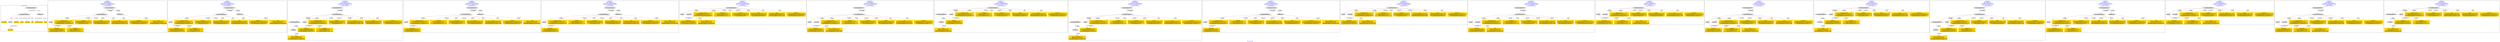 digraph n0 {
fontcolor="blue"
remincross="true"
label="s22-s-moca.xml"
subgraph cluster_0 {
label="1-correct model"
n2[style="filled",color="white",fillcolor="lightgray",label="CulturalHeritageObject1"];
n3[shape="plaintext",style="filled",fillcolor="gold",label="creationDate"];
n4[style="filled",color="white",fillcolor="lightgray",label="Person1"];
n5[shape="plaintext",style="filled",fillcolor="gold",label="Dimensions"];
n6[shape="plaintext",style="filled",fillcolor="gold",label="Process"];
n7[shape="plaintext",style="filled",fillcolor="gold",label="Provenance"];
n8[shape="plaintext",style="filled",fillcolor="gold",label="title"];
n9[shape="plaintext",style="filled",fillcolor="gold",label="Assension_Number"];
n10[shape="plaintext",style="filled",fillcolor="gold",label="Artist_Name"];
n11[style="filled",color="white",fillcolor="lightgray",label="EuropeanaAggregation1"];
n12[style="filled",color="white",fillcolor="lightgray",label="WebResource1"];
n13[shape="plaintext",style="filled",fillcolor="gold",label="image"];
}
subgraph cluster_1 {
label="candidate 0\nlink coherence:1.0\nnode coherence:1.0\nconfidence:0.5457998066193207\nmapping score:0.6194332688731069\ncost:10.99945\n-precision:0.82-recall:0.82"
n15[style="filled",color="white",fillcolor="lightgray",label="CulturalHeritageObject1"];
n16[style="filled",color="white",fillcolor="lightgray",label="Person1"];
n17[style="filled",color="white",fillcolor="lightgray",label="EuropeanaAggregation1"];
n18[style="filled",color="white",fillcolor="lightgray",label="WebResource1"];
n19[shape="plaintext",style="filled",fillcolor="gold",label="Assension_Number\n[CulturalHeritageObject,provenance,0.517]\n[CulturalHeritageObject,title,0.179]\n[CulturalHeritageObject,accessionNumber,0.163]\n[CulturalHeritageObject,description,0.141]"];
n20[shape="plaintext",style="filled",fillcolor="gold",label="image\n[WebResource,classLink,0.49]\n[Document,classLink,0.434]\n[CulturalHeritageObject,provenance,0.047]\n[CulturalHeritageObject,description,0.028]"];
n21[shape="plaintext",style="filled",fillcolor="gold",label="Provenance\n[CulturalHeritageObject,provenance,0.51]\n[CulturalHeritageObject,title,0.21]\n[CulturalHeritageObject,description,0.143]\n[Concept,prefLabel,0.137]"];
n22[shape="plaintext",style="filled",fillcolor="gold",label="Artist_Name\n[Person,nameOfThePerson,0.464]\n[CulturalHeritageObject,rightsHolder,0.21]\n[CulturalHeritageObject,title,0.164]\n[CulturalHeritageObject,provenance,0.162]"];
n23[shape="plaintext",style="filled",fillcolor="gold",label="creationDate\n[Person,dateOfDeath,0.452]\n[CulturalHeritageObject,created,0.312]\n[Person,dateOfBirth,0.127]\n[CulturalHeritageObject,provenance,0.108]"];
n24[shape="plaintext",style="filled",fillcolor="gold",label="Process\n[CulturalHeritageObject,medium,0.741]\n[CulturalHeritageObject,description,0.127]\n[Person,biographicalInformation,0.071]\n[CulturalHeritageObject,title,0.061]"];
n25[shape="plaintext",style="filled",fillcolor="gold",label="title\n[CulturalHeritageObject,title,0.405]\n[CulturalHeritageObject,description,0.332]\n[Person,biographicalInformation,0.178]\n[CulturalHeritageObject,provenance,0.086]"];
n26[shape="plaintext",style="filled",fillcolor="gold",label="Dimensions\n[CulturalHeritageObject,extent,0.787]\n[CulturalHeritageObject,accessionNumber,0.088]\n[CulturalHeritageObject,description,0.074]\n[CulturalHeritageObject,medium,0.051]"];
}
subgraph cluster_2 {
label="candidate 1\nlink coherence:1.0\nnode coherence:1.0\nconfidence:0.5457998066193207\nmapping score:0.6194332688731069\ncost:10.99961\n-precision:0.82-recall:0.82"
n28[style="filled",color="white",fillcolor="lightgray",label="CulturalHeritageObject1"];
n29[style="filled",color="white",fillcolor="lightgray",label="Person1"];
n30[style="filled",color="white",fillcolor="lightgray",label="EuropeanaAggregation1"];
n31[style="filled",color="white",fillcolor="lightgray",label="WebResource2"];
n32[shape="plaintext",style="filled",fillcolor="gold",label="Assension_Number\n[CulturalHeritageObject,provenance,0.517]\n[CulturalHeritageObject,title,0.179]\n[CulturalHeritageObject,accessionNumber,0.163]\n[CulturalHeritageObject,description,0.141]"];
n33[shape="plaintext",style="filled",fillcolor="gold",label="Provenance\n[CulturalHeritageObject,provenance,0.51]\n[CulturalHeritageObject,title,0.21]\n[CulturalHeritageObject,description,0.143]\n[Concept,prefLabel,0.137]"];
n34[shape="plaintext",style="filled",fillcolor="gold",label="Artist_Name\n[Person,nameOfThePerson,0.464]\n[CulturalHeritageObject,rightsHolder,0.21]\n[CulturalHeritageObject,title,0.164]\n[CulturalHeritageObject,provenance,0.162]"];
n35[shape="plaintext",style="filled",fillcolor="gold",label="creationDate\n[Person,dateOfDeath,0.452]\n[CulturalHeritageObject,created,0.312]\n[Person,dateOfBirth,0.127]\n[CulturalHeritageObject,provenance,0.108]"];
n36[shape="plaintext",style="filled",fillcolor="gold",label="Process\n[CulturalHeritageObject,medium,0.741]\n[CulturalHeritageObject,description,0.127]\n[Person,biographicalInformation,0.071]\n[CulturalHeritageObject,title,0.061]"];
n37[shape="plaintext",style="filled",fillcolor="gold",label="title\n[CulturalHeritageObject,title,0.405]\n[CulturalHeritageObject,description,0.332]\n[Person,biographicalInformation,0.178]\n[CulturalHeritageObject,provenance,0.086]"];
n38[shape="plaintext",style="filled",fillcolor="gold",label="image\n[WebResource,classLink,0.49]\n[Document,classLink,0.434]\n[CulturalHeritageObject,provenance,0.047]\n[CulturalHeritageObject,description,0.028]"];
n39[shape="plaintext",style="filled",fillcolor="gold",label="Dimensions\n[CulturalHeritageObject,extent,0.787]\n[CulturalHeritageObject,accessionNumber,0.088]\n[CulturalHeritageObject,description,0.074]\n[CulturalHeritageObject,medium,0.051]"];
}
subgraph cluster_3 {
label="candidate 10\nlink coherence:1.0\nnode coherence:1.0\nconfidence:0.529617468945795\nmapping score:0.6140391563152651\ncost:11.99958\n-precision:0.5-recall:0.55"
n41[style="filled",color="white",fillcolor="lightgray",label="CulturalHeritageObject1"];
n42[style="filled",color="white",fillcolor="lightgray",label="CulturalHeritageObject2"];
n43[style="filled",color="white",fillcolor="lightgray",label="Person1"];
n44[style="filled",color="white",fillcolor="lightgray",label="Document2"];
n45[style="filled",color="white",fillcolor="lightgray",label="EuropeanaAggregation1"];
n46[shape="plaintext",style="filled",fillcolor="gold",label="Assension_Number\n[CulturalHeritageObject,provenance,0.517]\n[CulturalHeritageObject,title,0.179]\n[CulturalHeritageObject,accessionNumber,0.163]\n[CulturalHeritageObject,description,0.141]"];
n47[shape="plaintext",style="filled",fillcolor="gold",label="Provenance\n[CulturalHeritageObject,provenance,0.51]\n[CulturalHeritageObject,title,0.21]\n[CulturalHeritageObject,description,0.143]\n[Concept,prefLabel,0.137]"];
n48[shape="plaintext",style="filled",fillcolor="gold",label="Artist_Name\n[Person,nameOfThePerson,0.464]\n[CulturalHeritageObject,rightsHolder,0.21]\n[CulturalHeritageObject,title,0.164]\n[CulturalHeritageObject,provenance,0.162]"];
n49[shape="plaintext",style="filled",fillcolor="gold",label="image\n[WebResource,classLink,0.49]\n[Document,classLink,0.434]\n[CulturalHeritageObject,provenance,0.047]\n[CulturalHeritageObject,description,0.028]"];
n50[shape="plaintext",style="filled",fillcolor="gold",label="creationDate\n[Person,dateOfDeath,0.452]\n[CulturalHeritageObject,created,0.312]\n[Person,dateOfBirth,0.127]\n[CulturalHeritageObject,provenance,0.108]"];
n51[shape="plaintext",style="filled",fillcolor="gold",label="title\n[CulturalHeritageObject,title,0.405]\n[CulturalHeritageObject,description,0.332]\n[Person,biographicalInformation,0.178]\n[CulturalHeritageObject,provenance,0.086]"];
n52[shape="plaintext",style="filled",fillcolor="gold",label="Process\n[CulturalHeritageObject,medium,0.741]\n[CulturalHeritageObject,description,0.127]\n[Person,biographicalInformation,0.071]\n[CulturalHeritageObject,title,0.061]"];
n53[shape="plaintext",style="filled",fillcolor="gold",label="Dimensions\n[CulturalHeritageObject,extent,0.787]\n[CulturalHeritageObject,accessionNumber,0.088]\n[CulturalHeritageObject,description,0.074]\n[CulturalHeritageObject,medium,0.051]"];
}
subgraph cluster_4 {
label="candidate 11\nlink coherence:1.0\nnode coherence:1.0\nconfidence:0.5283502774920905\nmapping score:0.6136167591640301\ncost:10.99945\n-precision:0.91-recall:0.91"
n55[style="filled",color="white",fillcolor="lightgray",label="CulturalHeritageObject1"];
n56[style="filled",color="white",fillcolor="lightgray",label="Person1"];
n57[style="filled",color="white",fillcolor="lightgray",label="EuropeanaAggregation1"];
n58[style="filled",color="white",fillcolor="lightgray",label="WebResource1"];
n59[shape="plaintext",style="filled",fillcolor="gold",label="Assension_Number\n[CulturalHeritageObject,provenance,0.517]\n[CulturalHeritageObject,title,0.179]\n[CulturalHeritageObject,accessionNumber,0.163]\n[CulturalHeritageObject,description,0.141]"];
n60[shape="plaintext",style="filled",fillcolor="gold",label="image\n[WebResource,classLink,0.49]\n[Document,classLink,0.434]\n[CulturalHeritageObject,provenance,0.047]\n[CulturalHeritageObject,description,0.028]"];
n61[shape="plaintext",style="filled",fillcolor="gold",label="creationDate\n[Person,dateOfDeath,0.452]\n[CulturalHeritageObject,created,0.312]\n[Person,dateOfBirth,0.127]\n[CulturalHeritageObject,provenance,0.108]"];
n62[shape="plaintext",style="filled",fillcolor="gold",label="Provenance\n[CulturalHeritageObject,provenance,0.51]\n[CulturalHeritageObject,title,0.21]\n[CulturalHeritageObject,description,0.143]\n[Concept,prefLabel,0.137]"];
n63[shape="plaintext",style="filled",fillcolor="gold",label="Artist_Name\n[Person,nameOfThePerson,0.464]\n[CulturalHeritageObject,rightsHolder,0.21]\n[CulturalHeritageObject,title,0.164]\n[CulturalHeritageObject,provenance,0.162]"];
n64[shape="plaintext",style="filled",fillcolor="gold",label="Process\n[CulturalHeritageObject,medium,0.741]\n[CulturalHeritageObject,description,0.127]\n[Person,biographicalInformation,0.071]\n[CulturalHeritageObject,title,0.061]"];
n65[shape="plaintext",style="filled",fillcolor="gold",label="title\n[CulturalHeritageObject,title,0.405]\n[CulturalHeritageObject,description,0.332]\n[Person,biographicalInformation,0.178]\n[CulturalHeritageObject,provenance,0.086]"];
n66[shape="plaintext",style="filled",fillcolor="gold",label="Dimensions\n[CulturalHeritageObject,extent,0.787]\n[CulturalHeritageObject,accessionNumber,0.088]\n[CulturalHeritageObject,description,0.074]\n[CulturalHeritageObject,medium,0.051]"];
}
subgraph cluster_5 {
label="candidate 12\nlink coherence:1.0\nnode coherence:1.0\nconfidence:0.5283502774920905\nmapping score:0.6136167591640301\ncost:10.99961\n-precision:0.91-recall:0.91"
n68[style="filled",color="white",fillcolor="lightgray",label="CulturalHeritageObject1"];
n69[style="filled",color="white",fillcolor="lightgray",label="Person1"];
n70[style="filled",color="white",fillcolor="lightgray",label="EuropeanaAggregation1"];
n71[style="filled",color="white",fillcolor="lightgray",label="WebResource2"];
n72[shape="plaintext",style="filled",fillcolor="gold",label="Assension_Number\n[CulturalHeritageObject,provenance,0.517]\n[CulturalHeritageObject,title,0.179]\n[CulturalHeritageObject,accessionNumber,0.163]\n[CulturalHeritageObject,description,0.141]"];
n73[shape="plaintext",style="filled",fillcolor="gold",label="creationDate\n[Person,dateOfDeath,0.452]\n[CulturalHeritageObject,created,0.312]\n[Person,dateOfBirth,0.127]\n[CulturalHeritageObject,provenance,0.108]"];
n74[shape="plaintext",style="filled",fillcolor="gold",label="Provenance\n[CulturalHeritageObject,provenance,0.51]\n[CulturalHeritageObject,title,0.21]\n[CulturalHeritageObject,description,0.143]\n[Concept,prefLabel,0.137]"];
n75[shape="plaintext",style="filled",fillcolor="gold",label="Artist_Name\n[Person,nameOfThePerson,0.464]\n[CulturalHeritageObject,rightsHolder,0.21]\n[CulturalHeritageObject,title,0.164]\n[CulturalHeritageObject,provenance,0.162]"];
n76[shape="plaintext",style="filled",fillcolor="gold",label="Process\n[CulturalHeritageObject,medium,0.741]\n[CulturalHeritageObject,description,0.127]\n[Person,biographicalInformation,0.071]\n[CulturalHeritageObject,title,0.061]"];
n77[shape="plaintext",style="filled",fillcolor="gold",label="title\n[CulturalHeritageObject,title,0.405]\n[CulturalHeritageObject,description,0.332]\n[Person,biographicalInformation,0.178]\n[CulturalHeritageObject,provenance,0.086]"];
n78[shape="plaintext",style="filled",fillcolor="gold",label="image\n[WebResource,classLink,0.49]\n[Document,classLink,0.434]\n[CulturalHeritageObject,provenance,0.047]\n[CulturalHeritageObject,description,0.028]"];
n79[shape="plaintext",style="filled",fillcolor="gold",label="Dimensions\n[CulturalHeritageObject,extent,0.787]\n[CulturalHeritageObject,accessionNumber,0.088]\n[CulturalHeritageObject,description,0.074]\n[CulturalHeritageObject,medium,0.051]"];
}
subgraph cluster_6 {
label="candidate 13\nlink coherence:1.0\nnode coherence:1.0\nconfidence:0.5213362652943698\nmapping score:0.6112787550981232\ncost:9.99975\n-precision:0.7-recall:0.64"
n81[style="filled",color="white",fillcolor="lightgray",label="CulturalHeritageObject1"];
n82[style="filled",color="white",fillcolor="lightgray",label="Person1"];
n83[style="filled",color="white",fillcolor="lightgray",label="Document1"];
n84[shape="plaintext",style="filled",fillcolor="gold",label="Assension_Number\n[CulturalHeritageObject,provenance,0.517]\n[CulturalHeritageObject,title,0.179]\n[CulturalHeritageObject,accessionNumber,0.163]\n[CulturalHeritageObject,description,0.141]"];
n85[shape="plaintext",style="filled",fillcolor="gold",label="image\n[WebResource,classLink,0.49]\n[Document,classLink,0.434]\n[CulturalHeritageObject,provenance,0.047]\n[CulturalHeritageObject,description,0.028]"];
n86[shape="plaintext",style="filled",fillcolor="gold",label="creationDate\n[Person,dateOfDeath,0.452]\n[CulturalHeritageObject,created,0.312]\n[Person,dateOfBirth,0.127]\n[CulturalHeritageObject,provenance,0.108]"];
n87[shape="plaintext",style="filled",fillcolor="gold",label="Provenance\n[CulturalHeritageObject,provenance,0.51]\n[CulturalHeritageObject,title,0.21]\n[CulturalHeritageObject,description,0.143]\n[Concept,prefLabel,0.137]"];
n88[shape="plaintext",style="filled",fillcolor="gold",label="Artist_Name\n[Person,nameOfThePerson,0.464]\n[CulturalHeritageObject,rightsHolder,0.21]\n[CulturalHeritageObject,title,0.164]\n[CulturalHeritageObject,provenance,0.162]"];
n89[shape="plaintext",style="filled",fillcolor="gold",label="Process\n[CulturalHeritageObject,medium,0.741]\n[CulturalHeritageObject,description,0.127]\n[Person,biographicalInformation,0.071]\n[CulturalHeritageObject,title,0.061]"];
n90[shape="plaintext",style="filled",fillcolor="gold",label="title\n[CulturalHeritageObject,title,0.405]\n[CulturalHeritageObject,description,0.332]\n[Person,biographicalInformation,0.178]\n[CulturalHeritageObject,provenance,0.086]"];
n91[shape="plaintext",style="filled",fillcolor="gold",label="Dimensions\n[CulturalHeritageObject,extent,0.787]\n[CulturalHeritageObject,accessionNumber,0.088]\n[CulturalHeritageObject,description,0.074]\n[CulturalHeritageObject,medium,0.051]"];
}
subgraph cluster_7 {
label="candidate 14\nlink coherence:1.0\nnode coherence:1.0\nconfidence:0.5213362652943698\nmapping score:0.6112787550981232\ncost:10.99958\n-precision:0.73-recall:0.73"
n93[style="filled",color="white",fillcolor="lightgray",label="CulturalHeritageObject1"];
n94[style="filled",color="white",fillcolor="lightgray",label="Person1"];
n95[style="filled",color="white",fillcolor="lightgray",label="Document1"];
n96[style="filled",color="white",fillcolor="lightgray",label="EuropeanaAggregation1"];
n97[shape="plaintext",style="filled",fillcolor="gold",label="Assension_Number\n[CulturalHeritageObject,provenance,0.517]\n[CulturalHeritageObject,title,0.179]\n[CulturalHeritageObject,accessionNumber,0.163]\n[CulturalHeritageObject,description,0.141]"];
n98[shape="plaintext",style="filled",fillcolor="gold",label="image\n[WebResource,classLink,0.49]\n[Document,classLink,0.434]\n[CulturalHeritageObject,provenance,0.047]\n[CulturalHeritageObject,description,0.028]"];
n99[shape="plaintext",style="filled",fillcolor="gold",label="creationDate\n[Person,dateOfDeath,0.452]\n[CulturalHeritageObject,created,0.312]\n[Person,dateOfBirth,0.127]\n[CulturalHeritageObject,provenance,0.108]"];
n100[shape="plaintext",style="filled",fillcolor="gold",label="Provenance\n[CulturalHeritageObject,provenance,0.51]\n[CulturalHeritageObject,title,0.21]\n[CulturalHeritageObject,description,0.143]\n[Concept,prefLabel,0.137]"];
n101[shape="plaintext",style="filled",fillcolor="gold",label="Artist_Name\n[Person,nameOfThePerson,0.464]\n[CulturalHeritageObject,rightsHolder,0.21]\n[CulturalHeritageObject,title,0.164]\n[CulturalHeritageObject,provenance,0.162]"];
n102[shape="plaintext",style="filled",fillcolor="gold",label="Process\n[CulturalHeritageObject,medium,0.741]\n[CulturalHeritageObject,description,0.127]\n[Person,biographicalInformation,0.071]\n[CulturalHeritageObject,title,0.061]"];
n103[shape="plaintext",style="filled",fillcolor="gold",label="title\n[CulturalHeritageObject,title,0.405]\n[CulturalHeritageObject,description,0.332]\n[Person,biographicalInformation,0.178]\n[CulturalHeritageObject,provenance,0.086]"];
n104[shape="plaintext",style="filled",fillcolor="gold",label="Dimensions\n[CulturalHeritageObject,extent,0.787]\n[CulturalHeritageObject,accessionNumber,0.088]\n[CulturalHeritageObject,description,0.074]\n[CulturalHeritageObject,medium,0.051]"];
}
subgraph cluster_8 {
label="candidate 15\nlink coherence:1.0\nnode coherence:1.0\nconfidence:0.5213362652943698\nmapping score:0.6112787550981232\ncost:10.99975\n-precision:0.64-recall:0.64"
n106[style="filled",color="white",fillcolor="lightgray",label="CulturalHeritageObject1"];
n107[style="filled",color="white",fillcolor="lightgray",label="CulturalHeritageObject2"];
n108[style="filled",color="white",fillcolor="lightgray",label="Person1"];
n109[style="filled",color="white",fillcolor="lightgray",label="Document2"];
n110[shape="plaintext",style="filled",fillcolor="gold",label="Assension_Number\n[CulturalHeritageObject,provenance,0.517]\n[CulturalHeritageObject,title,0.179]\n[CulturalHeritageObject,accessionNumber,0.163]\n[CulturalHeritageObject,description,0.141]"];
n111[shape="plaintext",style="filled",fillcolor="gold",label="creationDate\n[Person,dateOfDeath,0.452]\n[CulturalHeritageObject,created,0.312]\n[Person,dateOfBirth,0.127]\n[CulturalHeritageObject,provenance,0.108]"];
n112[shape="plaintext",style="filled",fillcolor="gold",label="Provenance\n[CulturalHeritageObject,provenance,0.51]\n[CulturalHeritageObject,title,0.21]\n[CulturalHeritageObject,description,0.143]\n[Concept,prefLabel,0.137]"];
n113[shape="plaintext",style="filled",fillcolor="gold",label="Artist_Name\n[Person,nameOfThePerson,0.464]\n[CulturalHeritageObject,rightsHolder,0.21]\n[CulturalHeritageObject,title,0.164]\n[CulturalHeritageObject,provenance,0.162]"];
n114[shape="plaintext",style="filled",fillcolor="gold",label="image\n[WebResource,classLink,0.49]\n[Document,classLink,0.434]\n[CulturalHeritageObject,provenance,0.047]\n[CulturalHeritageObject,description,0.028]"];
n115[shape="plaintext",style="filled",fillcolor="gold",label="Process\n[CulturalHeritageObject,medium,0.741]\n[CulturalHeritageObject,description,0.127]\n[Person,biographicalInformation,0.071]\n[CulturalHeritageObject,title,0.061]"];
n116[shape="plaintext",style="filled",fillcolor="gold",label="title\n[CulturalHeritageObject,title,0.405]\n[CulturalHeritageObject,description,0.332]\n[Person,biographicalInformation,0.178]\n[CulturalHeritageObject,provenance,0.086]"];
n117[shape="plaintext",style="filled",fillcolor="gold",label="Dimensions\n[CulturalHeritageObject,extent,0.787]\n[CulturalHeritageObject,accessionNumber,0.088]\n[CulturalHeritageObject,description,0.074]\n[CulturalHeritageObject,medium,0.051]"];
}
subgraph cluster_9 {
label="candidate 16\nlink coherence:1.0\nnode coherence:1.0\nconfidence:0.5213362652943698\nmapping score:0.6112787550981232\ncost:11.99958\n-precision:0.67-recall:0.73"
n119[style="filled",color="white",fillcolor="lightgray",label="CulturalHeritageObject1"];
n120[style="filled",color="white",fillcolor="lightgray",label="CulturalHeritageObject2"];
n121[style="filled",color="white",fillcolor="lightgray",label="Person1"];
n122[style="filled",color="white",fillcolor="lightgray",label="Document2"];
n123[style="filled",color="white",fillcolor="lightgray",label="EuropeanaAggregation1"];
n124[shape="plaintext",style="filled",fillcolor="gold",label="Assension_Number\n[CulturalHeritageObject,provenance,0.517]\n[CulturalHeritageObject,title,0.179]\n[CulturalHeritageObject,accessionNumber,0.163]\n[CulturalHeritageObject,description,0.141]"];
n125[shape="plaintext",style="filled",fillcolor="gold",label="creationDate\n[Person,dateOfDeath,0.452]\n[CulturalHeritageObject,created,0.312]\n[Person,dateOfBirth,0.127]\n[CulturalHeritageObject,provenance,0.108]"];
n126[shape="plaintext",style="filled",fillcolor="gold",label="Provenance\n[CulturalHeritageObject,provenance,0.51]\n[CulturalHeritageObject,title,0.21]\n[CulturalHeritageObject,description,0.143]\n[Concept,prefLabel,0.137]"];
n127[shape="plaintext",style="filled",fillcolor="gold",label="Artist_Name\n[Person,nameOfThePerson,0.464]\n[CulturalHeritageObject,rightsHolder,0.21]\n[CulturalHeritageObject,title,0.164]\n[CulturalHeritageObject,provenance,0.162]"];
n128[shape="plaintext",style="filled",fillcolor="gold",label="image\n[WebResource,classLink,0.49]\n[Document,classLink,0.434]\n[CulturalHeritageObject,provenance,0.047]\n[CulturalHeritageObject,description,0.028]"];
n129[shape="plaintext",style="filled",fillcolor="gold",label="Process\n[CulturalHeritageObject,medium,0.741]\n[CulturalHeritageObject,description,0.127]\n[Person,biographicalInformation,0.071]\n[CulturalHeritageObject,title,0.061]"];
n130[shape="plaintext",style="filled",fillcolor="gold",label="title\n[CulturalHeritageObject,title,0.405]\n[CulturalHeritageObject,description,0.332]\n[Person,biographicalInformation,0.178]\n[CulturalHeritageObject,provenance,0.086]"];
n131[shape="plaintext",style="filled",fillcolor="gold",label="Dimensions\n[CulturalHeritageObject,extent,0.787]\n[CulturalHeritageObject,accessionNumber,0.088]\n[CulturalHeritageObject,description,0.074]\n[CulturalHeritageObject,medium,0.051]"];
}
subgraph cluster_10 {
label="candidate 17\nlink coherence:1.0\nnode coherence:1.0\nconfidence:0.5191819520162855\nmapping score:0.6105606506720952\ncost:10.99945\n-precision:0.82-recall:0.82"
n133[style="filled",color="white",fillcolor="lightgray",label="CulturalHeritageObject1"];
n134[style="filled",color="white",fillcolor="lightgray",label="Person1"];
n135[style="filled",color="white",fillcolor="lightgray",label="EuropeanaAggregation1"];
n136[style="filled",color="white",fillcolor="lightgray",label="WebResource1"];
n137[shape="plaintext",style="filled",fillcolor="gold",label="Assension_Number\n[CulturalHeritageObject,provenance,0.517]\n[CulturalHeritageObject,title,0.179]\n[CulturalHeritageObject,accessionNumber,0.163]\n[CulturalHeritageObject,description,0.141]"];
n138[shape="plaintext",style="filled",fillcolor="gold",label="image\n[WebResource,classLink,0.49]\n[Document,classLink,0.434]\n[CulturalHeritageObject,provenance,0.047]\n[CulturalHeritageObject,description,0.028]"];
n139[shape="plaintext",style="filled",fillcolor="gold",label="creationDate\n[Person,dateOfDeath,0.452]\n[CulturalHeritageObject,created,0.312]\n[Person,dateOfBirth,0.127]\n[CulturalHeritageObject,provenance,0.108]"];
n140[shape="plaintext",style="filled",fillcolor="gold",label="Provenance\n[CulturalHeritageObject,provenance,0.51]\n[CulturalHeritageObject,title,0.21]\n[CulturalHeritageObject,description,0.143]\n[Concept,prefLabel,0.137]"];
n141[shape="plaintext",style="filled",fillcolor="gold",label="Artist_Name\n[Person,nameOfThePerson,0.464]\n[CulturalHeritageObject,rightsHolder,0.21]\n[CulturalHeritageObject,title,0.164]\n[CulturalHeritageObject,provenance,0.162]"];
n142[shape="plaintext",style="filled",fillcolor="gold",label="title\n[CulturalHeritageObject,title,0.405]\n[CulturalHeritageObject,description,0.332]\n[Person,biographicalInformation,0.178]\n[CulturalHeritageObject,provenance,0.086]"];
n143[shape="plaintext",style="filled",fillcolor="gold",label="Process\n[CulturalHeritageObject,medium,0.741]\n[CulturalHeritageObject,description,0.127]\n[Person,biographicalInformation,0.071]\n[CulturalHeritageObject,title,0.061]"];
n144[shape="plaintext",style="filled",fillcolor="gold",label="Dimensions\n[CulturalHeritageObject,extent,0.787]\n[CulturalHeritageObject,accessionNumber,0.088]\n[CulturalHeritageObject,description,0.074]\n[CulturalHeritageObject,medium,0.051]"];
}
subgraph cluster_11 {
label="candidate 18\nlink coherence:1.0\nnode coherence:1.0\nconfidence:0.5121679398185648\nmapping score:0.6082226466061883\ncost:9.99975\n-precision:0.6-recall:0.55"
n146[style="filled",color="white",fillcolor="lightgray",label="CulturalHeritageObject1"];
n147[style="filled",color="white",fillcolor="lightgray",label="Person1"];
n148[style="filled",color="white",fillcolor="lightgray",label="Document1"];
n149[shape="plaintext",style="filled",fillcolor="gold",label="Assension_Number\n[CulturalHeritageObject,provenance,0.517]\n[CulturalHeritageObject,title,0.179]\n[CulturalHeritageObject,accessionNumber,0.163]\n[CulturalHeritageObject,description,0.141]"];
n150[shape="plaintext",style="filled",fillcolor="gold",label="image\n[WebResource,classLink,0.49]\n[Document,classLink,0.434]\n[CulturalHeritageObject,provenance,0.047]\n[CulturalHeritageObject,description,0.028]"];
n151[shape="plaintext",style="filled",fillcolor="gold",label="creationDate\n[Person,dateOfDeath,0.452]\n[CulturalHeritageObject,created,0.312]\n[Person,dateOfBirth,0.127]\n[CulturalHeritageObject,provenance,0.108]"];
n152[shape="plaintext",style="filled",fillcolor="gold",label="Provenance\n[CulturalHeritageObject,provenance,0.51]\n[CulturalHeritageObject,title,0.21]\n[CulturalHeritageObject,description,0.143]\n[Concept,prefLabel,0.137]"];
n153[shape="plaintext",style="filled",fillcolor="gold",label="Artist_Name\n[Person,nameOfThePerson,0.464]\n[CulturalHeritageObject,rightsHolder,0.21]\n[CulturalHeritageObject,title,0.164]\n[CulturalHeritageObject,provenance,0.162]"];
n154[shape="plaintext",style="filled",fillcolor="gold",label="title\n[CulturalHeritageObject,title,0.405]\n[CulturalHeritageObject,description,0.332]\n[Person,biographicalInformation,0.178]\n[CulturalHeritageObject,provenance,0.086]"];
n155[shape="plaintext",style="filled",fillcolor="gold",label="Process\n[CulturalHeritageObject,medium,0.741]\n[CulturalHeritageObject,description,0.127]\n[Person,biographicalInformation,0.071]\n[CulturalHeritageObject,title,0.061]"];
n156[shape="plaintext",style="filled",fillcolor="gold",label="Dimensions\n[CulturalHeritageObject,extent,0.787]\n[CulturalHeritageObject,accessionNumber,0.088]\n[CulturalHeritageObject,description,0.074]\n[CulturalHeritageObject,medium,0.051]"];
}
subgraph cluster_12 {
label="candidate 19\nlink coherence:1.0\nnode coherence:1.0\nconfidence:0.5121679398185648\nmapping score:0.6082226466061883\ncost:10.99958\n-precision:0.64-recall:0.64"
n158[style="filled",color="white",fillcolor="lightgray",label="CulturalHeritageObject1"];
n159[style="filled",color="white",fillcolor="lightgray",label="Person1"];
n160[style="filled",color="white",fillcolor="lightgray",label="Document1"];
n161[style="filled",color="white",fillcolor="lightgray",label="EuropeanaAggregation1"];
n162[shape="plaintext",style="filled",fillcolor="gold",label="Assension_Number\n[CulturalHeritageObject,provenance,0.517]\n[CulturalHeritageObject,title,0.179]\n[CulturalHeritageObject,accessionNumber,0.163]\n[CulturalHeritageObject,description,0.141]"];
n163[shape="plaintext",style="filled",fillcolor="gold",label="image\n[WebResource,classLink,0.49]\n[Document,classLink,0.434]\n[CulturalHeritageObject,provenance,0.047]\n[CulturalHeritageObject,description,0.028]"];
n164[shape="plaintext",style="filled",fillcolor="gold",label="creationDate\n[Person,dateOfDeath,0.452]\n[CulturalHeritageObject,created,0.312]\n[Person,dateOfBirth,0.127]\n[CulturalHeritageObject,provenance,0.108]"];
n165[shape="plaintext",style="filled",fillcolor="gold",label="Provenance\n[CulturalHeritageObject,provenance,0.51]\n[CulturalHeritageObject,title,0.21]\n[CulturalHeritageObject,description,0.143]\n[Concept,prefLabel,0.137]"];
n166[shape="plaintext",style="filled",fillcolor="gold",label="Artist_Name\n[Person,nameOfThePerson,0.464]\n[CulturalHeritageObject,rightsHolder,0.21]\n[CulturalHeritageObject,title,0.164]\n[CulturalHeritageObject,provenance,0.162]"];
n167[shape="plaintext",style="filled",fillcolor="gold",label="title\n[CulturalHeritageObject,title,0.405]\n[CulturalHeritageObject,description,0.332]\n[Person,biographicalInformation,0.178]\n[CulturalHeritageObject,provenance,0.086]"];
n168[shape="plaintext",style="filled",fillcolor="gold",label="Process\n[CulturalHeritageObject,medium,0.741]\n[CulturalHeritageObject,description,0.127]\n[Person,biographicalInformation,0.071]\n[CulturalHeritageObject,title,0.061]"];
n169[shape="plaintext",style="filled",fillcolor="gold",label="Dimensions\n[CulturalHeritageObject,extent,0.787]\n[CulturalHeritageObject,accessionNumber,0.088]\n[CulturalHeritageObject,description,0.074]\n[CulturalHeritageObject,medium,0.051]"];
}
subgraph cluster_13 {
label="candidate 2\nlink coherence:1.0\nnode coherence:1.0\nconfidence:0.5387857944216\nmapping score:0.6170952648072\ncost:9.99975\n-precision:0.6-recall:0.55"
n171[style="filled",color="white",fillcolor="lightgray",label="CulturalHeritageObject1"];
n172[style="filled",color="white",fillcolor="lightgray",label="Person1"];
n173[style="filled",color="white",fillcolor="lightgray",label="Document1"];
n174[shape="plaintext",style="filled",fillcolor="gold",label="Assension_Number\n[CulturalHeritageObject,provenance,0.517]\n[CulturalHeritageObject,title,0.179]\n[CulturalHeritageObject,accessionNumber,0.163]\n[CulturalHeritageObject,description,0.141]"];
n175[shape="plaintext",style="filled",fillcolor="gold",label="image\n[WebResource,classLink,0.49]\n[Document,classLink,0.434]\n[CulturalHeritageObject,provenance,0.047]\n[CulturalHeritageObject,description,0.028]"];
n176[shape="plaintext",style="filled",fillcolor="gold",label="Provenance\n[CulturalHeritageObject,provenance,0.51]\n[CulturalHeritageObject,title,0.21]\n[CulturalHeritageObject,description,0.143]\n[Concept,prefLabel,0.137]"];
n177[shape="plaintext",style="filled",fillcolor="gold",label="Artist_Name\n[Person,nameOfThePerson,0.464]\n[CulturalHeritageObject,rightsHolder,0.21]\n[CulturalHeritageObject,title,0.164]\n[CulturalHeritageObject,provenance,0.162]"];
n178[shape="plaintext",style="filled",fillcolor="gold",label="creationDate\n[Person,dateOfDeath,0.452]\n[CulturalHeritageObject,created,0.312]\n[Person,dateOfBirth,0.127]\n[CulturalHeritageObject,provenance,0.108]"];
n179[shape="plaintext",style="filled",fillcolor="gold",label="Process\n[CulturalHeritageObject,medium,0.741]\n[CulturalHeritageObject,description,0.127]\n[Person,biographicalInformation,0.071]\n[CulturalHeritageObject,title,0.061]"];
n180[shape="plaintext",style="filled",fillcolor="gold",label="title\n[CulturalHeritageObject,title,0.405]\n[CulturalHeritageObject,description,0.332]\n[Person,biographicalInformation,0.178]\n[CulturalHeritageObject,provenance,0.086]"];
n181[shape="plaintext",style="filled",fillcolor="gold",label="Dimensions\n[CulturalHeritageObject,extent,0.787]\n[CulturalHeritageObject,accessionNumber,0.088]\n[CulturalHeritageObject,description,0.074]\n[CulturalHeritageObject,medium,0.051]"];
}
subgraph cluster_14 {
label="candidate 3\nlink coherence:1.0\nnode coherence:1.0\nconfidence:0.5387857944216\nmapping score:0.6170952648072\ncost:10.99958\n-precision:0.64-recall:0.64"
n183[style="filled",color="white",fillcolor="lightgray",label="CulturalHeritageObject1"];
n184[style="filled",color="white",fillcolor="lightgray",label="Person1"];
n185[style="filled",color="white",fillcolor="lightgray",label="Document1"];
n186[style="filled",color="white",fillcolor="lightgray",label="EuropeanaAggregation1"];
n187[shape="plaintext",style="filled",fillcolor="gold",label="Assension_Number\n[CulturalHeritageObject,provenance,0.517]\n[CulturalHeritageObject,title,0.179]\n[CulturalHeritageObject,accessionNumber,0.163]\n[CulturalHeritageObject,description,0.141]"];
n188[shape="plaintext",style="filled",fillcolor="gold",label="image\n[WebResource,classLink,0.49]\n[Document,classLink,0.434]\n[CulturalHeritageObject,provenance,0.047]\n[CulturalHeritageObject,description,0.028]"];
n189[shape="plaintext",style="filled",fillcolor="gold",label="Provenance\n[CulturalHeritageObject,provenance,0.51]\n[CulturalHeritageObject,title,0.21]\n[CulturalHeritageObject,description,0.143]\n[Concept,prefLabel,0.137]"];
n190[shape="plaintext",style="filled",fillcolor="gold",label="Artist_Name\n[Person,nameOfThePerson,0.464]\n[CulturalHeritageObject,rightsHolder,0.21]\n[CulturalHeritageObject,title,0.164]\n[CulturalHeritageObject,provenance,0.162]"];
n191[shape="plaintext",style="filled",fillcolor="gold",label="creationDate\n[Person,dateOfDeath,0.452]\n[CulturalHeritageObject,created,0.312]\n[Person,dateOfBirth,0.127]\n[CulturalHeritageObject,provenance,0.108]"];
n192[shape="plaintext",style="filled",fillcolor="gold",label="Process\n[CulturalHeritageObject,medium,0.741]\n[CulturalHeritageObject,description,0.127]\n[Person,biographicalInformation,0.071]\n[CulturalHeritageObject,title,0.061]"];
n193[shape="plaintext",style="filled",fillcolor="gold",label="title\n[CulturalHeritageObject,title,0.405]\n[CulturalHeritageObject,description,0.332]\n[Person,biographicalInformation,0.178]\n[CulturalHeritageObject,provenance,0.086]"];
n194[shape="plaintext",style="filled",fillcolor="gold",label="Dimensions\n[CulturalHeritageObject,extent,0.787]\n[CulturalHeritageObject,accessionNumber,0.088]\n[CulturalHeritageObject,description,0.074]\n[CulturalHeritageObject,medium,0.051]"];
}
subgraph cluster_15 {
label="candidate 4\nlink coherence:1.0\nnode coherence:1.0\nconfidence:0.5387857944216\nmapping score:0.6170952648072\ncost:10.99975\n-precision:0.55-recall:0.55"
n196[style="filled",color="white",fillcolor="lightgray",label="CulturalHeritageObject1"];
n197[style="filled",color="white",fillcolor="lightgray",label="CulturalHeritageObject2"];
n198[style="filled",color="white",fillcolor="lightgray",label="Person1"];
n199[style="filled",color="white",fillcolor="lightgray",label="Document2"];
n200[shape="plaintext",style="filled",fillcolor="gold",label="Assension_Number\n[CulturalHeritageObject,provenance,0.517]\n[CulturalHeritageObject,title,0.179]\n[CulturalHeritageObject,accessionNumber,0.163]\n[CulturalHeritageObject,description,0.141]"];
n201[shape="plaintext",style="filled",fillcolor="gold",label="Provenance\n[CulturalHeritageObject,provenance,0.51]\n[CulturalHeritageObject,title,0.21]\n[CulturalHeritageObject,description,0.143]\n[Concept,prefLabel,0.137]"];
n202[shape="plaintext",style="filled",fillcolor="gold",label="Artist_Name\n[Person,nameOfThePerson,0.464]\n[CulturalHeritageObject,rightsHolder,0.21]\n[CulturalHeritageObject,title,0.164]\n[CulturalHeritageObject,provenance,0.162]"];
n203[shape="plaintext",style="filled",fillcolor="gold",label="image\n[WebResource,classLink,0.49]\n[Document,classLink,0.434]\n[CulturalHeritageObject,provenance,0.047]\n[CulturalHeritageObject,description,0.028]"];
n204[shape="plaintext",style="filled",fillcolor="gold",label="creationDate\n[Person,dateOfDeath,0.452]\n[CulturalHeritageObject,created,0.312]\n[Person,dateOfBirth,0.127]\n[CulturalHeritageObject,provenance,0.108]"];
n205[shape="plaintext",style="filled",fillcolor="gold",label="Process\n[CulturalHeritageObject,medium,0.741]\n[CulturalHeritageObject,description,0.127]\n[Person,biographicalInformation,0.071]\n[CulturalHeritageObject,title,0.061]"];
n206[shape="plaintext",style="filled",fillcolor="gold",label="title\n[CulturalHeritageObject,title,0.405]\n[CulturalHeritageObject,description,0.332]\n[Person,biographicalInformation,0.178]\n[CulturalHeritageObject,provenance,0.086]"];
n207[shape="plaintext",style="filled",fillcolor="gold",label="Dimensions\n[CulturalHeritageObject,extent,0.787]\n[CulturalHeritageObject,accessionNumber,0.088]\n[CulturalHeritageObject,description,0.074]\n[CulturalHeritageObject,medium,0.051]"];
}
subgraph cluster_16 {
label="candidate 5\nlink coherence:1.0\nnode coherence:1.0\nconfidence:0.5387857944216\nmapping score:0.6170952648072\ncost:11.99958\n-precision:0.58-recall:0.64"
n209[style="filled",color="white",fillcolor="lightgray",label="CulturalHeritageObject1"];
n210[style="filled",color="white",fillcolor="lightgray",label="CulturalHeritageObject2"];
n211[style="filled",color="white",fillcolor="lightgray",label="Person1"];
n212[style="filled",color="white",fillcolor="lightgray",label="Document2"];
n213[style="filled",color="white",fillcolor="lightgray",label="EuropeanaAggregation1"];
n214[shape="plaintext",style="filled",fillcolor="gold",label="Assension_Number\n[CulturalHeritageObject,provenance,0.517]\n[CulturalHeritageObject,title,0.179]\n[CulturalHeritageObject,accessionNumber,0.163]\n[CulturalHeritageObject,description,0.141]"];
n215[shape="plaintext",style="filled",fillcolor="gold",label="Provenance\n[CulturalHeritageObject,provenance,0.51]\n[CulturalHeritageObject,title,0.21]\n[CulturalHeritageObject,description,0.143]\n[Concept,prefLabel,0.137]"];
n216[shape="plaintext",style="filled",fillcolor="gold",label="Artist_Name\n[Person,nameOfThePerson,0.464]\n[CulturalHeritageObject,rightsHolder,0.21]\n[CulturalHeritageObject,title,0.164]\n[CulturalHeritageObject,provenance,0.162]"];
n217[shape="plaintext",style="filled",fillcolor="gold",label="image\n[WebResource,classLink,0.49]\n[Document,classLink,0.434]\n[CulturalHeritageObject,provenance,0.047]\n[CulturalHeritageObject,description,0.028]"];
n218[shape="plaintext",style="filled",fillcolor="gold",label="creationDate\n[Person,dateOfDeath,0.452]\n[CulturalHeritageObject,created,0.312]\n[Person,dateOfBirth,0.127]\n[CulturalHeritageObject,provenance,0.108]"];
n219[shape="plaintext",style="filled",fillcolor="gold",label="Process\n[CulturalHeritageObject,medium,0.741]\n[CulturalHeritageObject,description,0.127]\n[Person,biographicalInformation,0.071]\n[CulturalHeritageObject,title,0.061]"];
n220[shape="plaintext",style="filled",fillcolor="gold",label="title\n[CulturalHeritageObject,title,0.405]\n[CulturalHeritageObject,description,0.332]\n[Person,biographicalInformation,0.178]\n[CulturalHeritageObject,provenance,0.086]"];
n221[shape="plaintext",style="filled",fillcolor="gold",label="Dimensions\n[CulturalHeritageObject,extent,0.787]\n[CulturalHeritageObject,accessionNumber,0.088]\n[CulturalHeritageObject,description,0.074]\n[CulturalHeritageObject,medium,0.051]"];
}
subgraph cluster_17 {
label="candidate 6\nlink coherence:1.0\nnode coherence:1.0\nconfidence:0.5366314811435156\nmapping score:0.6163771603811719\ncost:10.99945\n-precision:0.73-recall:0.73"
n223[style="filled",color="white",fillcolor="lightgray",label="CulturalHeritageObject1"];
n224[style="filled",color="white",fillcolor="lightgray",label="Person1"];
n225[style="filled",color="white",fillcolor="lightgray",label="EuropeanaAggregation1"];
n226[style="filled",color="white",fillcolor="lightgray",label="WebResource1"];
n227[shape="plaintext",style="filled",fillcolor="gold",label="Assension_Number\n[CulturalHeritageObject,provenance,0.517]\n[CulturalHeritageObject,title,0.179]\n[CulturalHeritageObject,accessionNumber,0.163]\n[CulturalHeritageObject,description,0.141]"];
n228[shape="plaintext",style="filled",fillcolor="gold",label="image\n[WebResource,classLink,0.49]\n[Document,classLink,0.434]\n[CulturalHeritageObject,provenance,0.047]\n[CulturalHeritageObject,description,0.028]"];
n229[shape="plaintext",style="filled",fillcolor="gold",label="Provenance\n[CulturalHeritageObject,provenance,0.51]\n[CulturalHeritageObject,title,0.21]\n[CulturalHeritageObject,description,0.143]\n[Concept,prefLabel,0.137]"];
n230[shape="plaintext",style="filled",fillcolor="gold",label="Artist_Name\n[Person,nameOfThePerson,0.464]\n[CulturalHeritageObject,rightsHolder,0.21]\n[CulturalHeritageObject,title,0.164]\n[CulturalHeritageObject,provenance,0.162]"];
n231[shape="plaintext",style="filled",fillcolor="gold",label="creationDate\n[Person,dateOfDeath,0.452]\n[CulturalHeritageObject,created,0.312]\n[Person,dateOfBirth,0.127]\n[CulturalHeritageObject,provenance,0.108]"];
n232[shape="plaintext",style="filled",fillcolor="gold",label="title\n[CulturalHeritageObject,title,0.405]\n[CulturalHeritageObject,description,0.332]\n[Person,biographicalInformation,0.178]\n[CulturalHeritageObject,provenance,0.086]"];
n233[shape="plaintext",style="filled",fillcolor="gold",label="Process\n[CulturalHeritageObject,medium,0.741]\n[CulturalHeritageObject,description,0.127]\n[Person,biographicalInformation,0.071]\n[CulturalHeritageObject,title,0.061]"];
n234[shape="plaintext",style="filled",fillcolor="gold",label="Dimensions\n[CulturalHeritageObject,extent,0.787]\n[CulturalHeritageObject,accessionNumber,0.088]\n[CulturalHeritageObject,description,0.074]\n[CulturalHeritageObject,medium,0.051]"];
}
subgraph cluster_18 {
label="candidate 7\nlink coherence:1.0\nnode coherence:1.0\nconfidence:0.529617468945795\nmapping score:0.6140391563152651\ncost:9.99975\n-precision:0.5-recall:0.45"
n236[style="filled",color="white",fillcolor="lightgray",label="CulturalHeritageObject1"];
n237[style="filled",color="white",fillcolor="lightgray",label="Person1"];
n238[style="filled",color="white",fillcolor="lightgray",label="Document1"];
n239[shape="plaintext",style="filled",fillcolor="gold",label="Assension_Number\n[CulturalHeritageObject,provenance,0.517]\n[CulturalHeritageObject,title,0.179]\n[CulturalHeritageObject,accessionNumber,0.163]\n[CulturalHeritageObject,description,0.141]"];
n240[shape="plaintext",style="filled",fillcolor="gold",label="image\n[WebResource,classLink,0.49]\n[Document,classLink,0.434]\n[CulturalHeritageObject,provenance,0.047]\n[CulturalHeritageObject,description,0.028]"];
n241[shape="plaintext",style="filled",fillcolor="gold",label="Provenance\n[CulturalHeritageObject,provenance,0.51]\n[CulturalHeritageObject,title,0.21]\n[CulturalHeritageObject,description,0.143]\n[Concept,prefLabel,0.137]"];
n242[shape="plaintext",style="filled",fillcolor="gold",label="Artist_Name\n[Person,nameOfThePerson,0.464]\n[CulturalHeritageObject,rightsHolder,0.21]\n[CulturalHeritageObject,title,0.164]\n[CulturalHeritageObject,provenance,0.162]"];
n243[shape="plaintext",style="filled",fillcolor="gold",label="creationDate\n[Person,dateOfDeath,0.452]\n[CulturalHeritageObject,created,0.312]\n[Person,dateOfBirth,0.127]\n[CulturalHeritageObject,provenance,0.108]"];
n244[shape="plaintext",style="filled",fillcolor="gold",label="title\n[CulturalHeritageObject,title,0.405]\n[CulturalHeritageObject,description,0.332]\n[Person,biographicalInformation,0.178]\n[CulturalHeritageObject,provenance,0.086]"];
n245[shape="plaintext",style="filled",fillcolor="gold",label="Process\n[CulturalHeritageObject,medium,0.741]\n[CulturalHeritageObject,description,0.127]\n[Person,biographicalInformation,0.071]\n[CulturalHeritageObject,title,0.061]"];
n246[shape="plaintext",style="filled",fillcolor="gold",label="Dimensions\n[CulturalHeritageObject,extent,0.787]\n[CulturalHeritageObject,accessionNumber,0.088]\n[CulturalHeritageObject,description,0.074]\n[CulturalHeritageObject,medium,0.051]"];
}
subgraph cluster_19 {
label="candidate 8\nlink coherence:1.0\nnode coherence:1.0\nconfidence:0.529617468945795\nmapping score:0.6140391563152651\ncost:10.99958\n-precision:0.55-recall:0.55"
n248[style="filled",color="white",fillcolor="lightgray",label="CulturalHeritageObject1"];
n249[style="filled",color="white",fillcolor="lightgray",label="Person1"];
n250[style="filled",color="white",fillcolor="lightgray",label="Document1"];
n251[style="filled",color="white",fillcolor="lightgray",label="EuropeanaAggregation1"];
n252[shape="plaintext",style="filled",fillcolor="gold",label="Assension_Number\n[CulturalHeritageObject,provenance,0.517]\n[CulturalHeritageObject,title,0.179]\n[CulturalHeritageObject,accessionNumber,0.163]\n[CulturalHeritageObject,description,0.141]"];
n253[shape="plaintext",style="filled",fillcolor="gold",label="image\n[WebResource,classLink,0.49]\n[Document,classLink,0.434]\n[CulturalHeritageObject,provenance,0.047]\n[CulturalHeritageObject,description,0.028]"];
n254[shape="plaintext",style="filled",fillcolor="gold",label="Provenance\n[CulturalHeritageObject,provenance,0.51]\n[CulturalHeritageObject,title,0.21]\n[CulturalHeritageObject,description,0.143]\n[Concept,prefLabel,0.137]"];
n255[shape="plaintext",style="filled",fillcolor="gold",label="Artist_Name\n[Person,nameOfThePerson,0.464]\n[CulturalHeritageObject,rightsHolder,0.21]\n[CulturalHeritageObject,title,0.164]\n[CulturalHeritageObject,provenance,0.162]"];
n256[shape="plaintext",style="filled",fillcolor="gold",label="creationDate\n[Person,dateOfDeath,0.452]\n[CulturalHeritageObject,created,0.312]\n[Person,dateOfBirth,0.127]\n[CulturalHeritageObject,provenance,0.108]"];
n257[shape="plaintext",style="filled",fillcolor="gold",label="title\n[CulturalHeritageObject,title,0.405]\n[CulturalHeritageObject,description,0.332]\n[Person,biographicalInformation,0.178]\n[CulturalHeritageObject,provenance,0.086]"];
n258[shape="plaintext",style="filled",fillcolor="gold",label="Process\n[CulturalHeritageObject,medium,0.741]\n[CulturalHeritageObject,description,0.127]\n[Person,biographicalInformation,0.071]\n[CulturalHeritageObject,title,0.061]"];
n259[shape="plaintext",style="filled",fillcolor="gold",label="Dimensions\n[CulturalHeritageObject,extent,0.787]\n[CulturalHeritageObject,accessionNumber,0.088]\n[CulturalHeritageObject,description,0.074]\n[CulturalHeritageObject,medium,0.051]"];
}
subgraph cluster_20 {
label="candidate 9\nlink coherence:1.0\nnode coherence:1.0\nconfidence:0.529617468945795\nmapping score:0.6140391563152651\ncost:10.99975\n-precision:0.45-recall:0.45"
n261[style="filled",color="white",fillcolor="lightgray",label="CulturalHeritageObject1"];
n262[style="filled",color="white",fillcolor="lightgray",label="CulturalHeritageObject2"];
n263[style="filled",color="white",fillcolor="lightgray",label="Person1"];
n264[style="filled",color="white",fillcolor="lightgray",label="Document2"];
n265[shape="plaintext",style="filled",fillcolor="gold",label="Assension_Number\n[CulturalHeritageObject,provenance,0.517]\n[CulturalHeritageObject,title,0.179]\n[CulturalHeritageObject,accessionNumber,0.163]\n[CulturalHeritageObject,description,0.141]"];
n266[shape="plaintext",style="filled",fillcolor="gold",label="Provenance\n[CulturalHeritageObject,provenance,0.51]\n[CulturalHeritageObject,title,0.21]\n[CulturalHeritageObject,description,0.143]\n[Concept,prefLabel,0.137]"];
n267[shape="plaintext",style="filled",fillcolor="gold",label="Artist_Name\n[Person,nameOfThePerson,0.464]\n[CulturalHeritageObject,rightsHolder,0.21]\n[CulturalHeritageObject,title,0.164]\n[CulturalHeritageObject,provenance,0.162]"];
n268[shape="plaintext",style="filled",fillcolor="gold",label="image\n[WebResource,classLink,0.49]\n[Document,classLink,0.434]\n[CulturalHeritageObject,provenance,0.047]\n[CulturalHeritageObject,description,0.028]"];
n269[shape="plaintext",style="filled",fillcolor="gold",label="creationDate\n[Person,dateOfDeath,0.452]\n[CulturalHeritageObject,created,0.312]\n[Person,dateOfBirth,0.127]\n[CulturalHeritageObject,provenance,0.108]"];
n270[shape="plaintext",style="filled",fillcolor="gold",label="title\n[CulturalHeritageObject,title,0.405]\n[CulturalHeritageObject,description,0.332]\n[Person,biographicalInformation,0.178]\n[CulturalHeritageObject,provenance,0.086]"];
n271[shape="plaintext",style="filled",fillcolor="gold",label="Process\n[CulturalHeritageObject,medium,0.741]\n[CulturalHeritageObject,description,0.127]\n[Person,biographicalInformation,0.071]\n[CulturalHeritageObject,title,0.061]"];
n272[shape="plaintext",style="filled",fillcolor="gold",label="Dimensions\n[CulturalHeritageObject,extent,0.787]\n[CulturalHeritageObject,accessionNumber,0.088]\n[CulturalHeritageObject,description,0.074]\n[CulturalHeritageObject,medium,0.051]"];
}
n2 -> n3[color="brown",fontcolor="black",label="created"]
n2 -> n4[color="brown",fontcolor="black",label="creator"]
n2 -> n5[color="brown",fontcolor="black",label="extent"]
n2 -> n6[color="brown",fontcolor="black",label="medium"]
n2 -> n7[color="brown",fontcolor="black",label="provenance"]
n2 -> n8[color="brown",fontcolor="black",label="title"]
n2 -> n9[color="brown",fontcolor="black",label="accessionNumber"]
n4 -> n10[color="brown",fontcolor="black",label="nameOfThePerson"]
n11 -> n2[color="brown",fontcolor="black",label="aggregatedCHO"]
n11 -> n12[color="brown",fontcolor="black",label="hasView"]
n12 -> n13[color="brown",fontcolor="black",label="classLink"]
n15 -> n16[color="brown",fontcolor="black",label="creator\nw=0.99979"]
n17 -> n15[color="brown",fontcolor="black",label="aggregatedCHO\nw=0.99983"]
n17 -> n18[color="brown",fontcolor="black",label="hasView\nw=0.99983"]
n15 -> n19[color="brown",fontcolor="black",label="provenance\nw=1.0"]
n18 -> n20[color="brown",fontcolor="black",label="classLink\nw=1.0"]
n15 -> n21[color="brown",fontcolor="black",label="provenance\nw=1.0"]
n16 -> n22[color="brown",fontcolor="black",label="nameOfThePerson\nw=1.0"]
n16 -> n23[color="brown",fontcolor="black",label="dateOfDeath\nw=1.0"]
n15 -> n24[color="brown",fontcolor="black",label="medium\nw=1.0"]
n15 -> n25[color="brown",fontcolor="black",label="title\nw=1.0"]
n15 -> n26[color="brown",fontcolor="black",label="extent\nw=1.0"]
n28 -> n29[color="brown",fontcolor="black",label="creator\nw=0.99979"]
n30 -> n28[color="brown",fontcolor="black",label="aggregatedCHO\nw=0.99983"]
n30 -> n31[color="brown",fontcolor="black",label="hasView\nw=0.99999"]
n28 -> n32[color="brown",fontcolor="black",label="provenance\nw=1.0"]
n28 -> n33[color="brown",fontcolor="black",label="provenance\nw=1.0"]
n29 -> n34[color="brown",fontcolor="black",label="nameOfThePerson\nw=1.0"]
n29 -> n35[color="brown",fontcolor="black",label="dateOfDeath\nw=1.0"]
n28 -> n36[color="brown",fontcolor="black",label="medium\nw=1.0"]
n28 -> n37[color="brown",fontcolor="black",label="title\nw=1.0"]
n31 -> n38[color="brown",fontcolor="black",label="classLink\nw=1.0"]
n28 -> n39[color="brown",fontcolor="black",label="extent\nw=1.0"]
n41 -> n42[color="brown",fontcolor="black",label="isRelatedTo\nw=0.99997"]
n41 -> n43[color="brown",fontcolor="black",label="creator\nw=0.99979"]
n42 -> n44[color="brown",fontcolor="black",label="page\nw=0.99999"]
n45 -> n41[color="brown",fontcolor="black",label="aggregatedCHO\nw=0.99983"]
n41 -> n46[color="brown",fontcolor="black",label="provenance\nw=1.0"]
n41 -> n47[color="brown",fontcolor="black",label="provenance\nw=1.0"]
n43 -> n48[color="brown",fontcolor="black",label="nameOfThePerson\nw=1.0"]
n44 -> n49[color="brown",fontcolor="black",label="classLink\nw=1.0"]
n43 -> n50[color="brown",fontcolor="black",label="dateOfDeath\nw=1.0"]
n41 -> n51[color="brown",fontcolor="black",label="description\nw=1.0"]
n41 -> n52[color="brown",fontcolor="black",label="medium\nw=1.0"]
n41 -> n53[color="brown",fontcolor="black",label="extent\nw=1.0"]
n55 -> n56[color="brown",fontcolor="black",label="creator\nw=0.99979"]
n57 -> n55[color="brown",fontcolor="black",label="aggregatedCHO\nw=0.99983"]
n57 -> n58[color="brown",fontcolor="black",label="hasView\nw=0.99983"]
n55 -> n59[color="brown",fontcolor="black",label="provenance\nw=1.0"]
n58 -> n60[color="brown",fontcolor="black",label="classLink\nw=1.0"]
n55 -> n61[color="brown",fontcolor="black",label="created\nw=1.0"]
n55 -> n62[color="brown",fontcolor="black",label="provenance\nw=1.0"]
n56 -> n63[color="brown",fontcolor="black",label="nameOfThePerson\nw=1.0"]
n55 -> n64[color="brown",fontcolor="black",label="medium\nw=1.0"]
n55 -> n65[color="brown",fontcolor="black",label="title\nw=1.0"]
n55 -> n66[color="brown",fontcolor="black",label="extent\nw=1.0"]
n68 -> n69[color="brown",fontcolor="black",label="creator\nw=0.99979"]
n70 -> n68[color="brown",fontcolor="black",label="aggregatedCHO\nw=0.99983"]
n70 -> n71[color="brown",fontcolor="black",label="hasView\nw=0.99999"]
n68 -> n72[color="brown",fontcolor="black",label="provenance\nw=1.0"]
n68 -> n73[color="brown",fontcolor="black",label="created\nw=1.0"]
n68 -> n74[color="brown",fontcolor="black",label="provenance\nw=1.0"]
n69 -> n75[color="brown",fontcolor="black",label="nameOfThePerson\nw=1.0"]
n68 -> n76[color="brown",fontcolor="black",label="medium\nw=1.0"]
n68 -> n77[color="brown",fontcolor="black",label="title\nw=1.0"]
n71 -> n78[color="brown",fontcolor="black",label="classLink\nw=1.0"]
n68 -> n79[color="brown",fontcolor="black",label="extent\nw=1.0"]
n81 -> n82[color="brown",fontcolor="black",label="creator\nw=0.99979"]
n81 -> n83[color="brown",fontcolor="black",label="page\nw=0.99996"]
n81 -> n84[color="brown",fontcolor="black",label="provenance\nw=1.0"]
n83 -> n85[color="brown",fontcolor="black",label="classLink\nw=1.0"]
n81 -> n86[color="brown",fontcolor="black",label="created\nw=1.0"]
n81 -> n87[color="brown",fontcolor="black",label="provenance\nw=1.0"]
n82 -> n88[color="brown",fontcolor="black",label="nameOfThePerson\nw=1.0"]
n81 -> n89[color="brown",fontcolor="black",label="medium\nw=1.0"]
n81 -> n90[color="brown",fontcolor="black",label="title\nw=1.0"]
n81 -> n91[color="brown",fontcolor="black",label="extent\nw=1.0"]
n93 -> n94[color="brown",fontcolor="black",label="creator\nw=0.99979"]
n93 -> n95[color="brown",fontcolor="black",label="page\nw=0.99996"]
n96 -> n93[color="brown",fontcolor="black",label="aggregatedCHO\nw=0.99983"]
n93 -> n97[color="brown",fontcolor="black",label="provenance\nw=1.0"]
n95 -> n98[color="brown",fontcolor="black",label="classLink\nw=1.0"]
n93 -> n99[color="brown",fontcolor="black",label="created\nw=1.0"]
n93 -> n100[color="brown",fontcolor="black",label="provenance\nw=1.0"]
n94 -> n101[color="brown",fontcolor="black",label="nameOfThePerson\nw=1.0"]
n93 -> n102[color="brown",fontcolor="black",label="medium\nw=1.0"]
n93 -> n103[color="brown",fontcolor="black",label="title\nw=1.0"]
n93 -> n104[color="brown",fontcolor="black",label="extent\nw=1.0"]
n106 -> n107[color="brown",fontcolor="black",label="isRelatedTo\nw=0.99997"]
n106 -> n108[color="brown",fontcolor="black",label="creator\nw=0.99979"]
n107 -> n109[color="brown",fontcolor="black",label="page\nw=0.99999"]
n106 -> n110[color="brown",fontcolor="black",label="provenance\nw=1.0"]
n106 -> n111[color="brown",fontcolor="black",label="created\nw=1.0"]
n106 -> n112[color="brown",fontcolor="black",label="provenance\nw=1.0"]
n108 -> n113[color="brown",fontcolor="black",label="nameOfThePerson\nw=1.0"]
n109 -> n114[color="brown",fontcolor="black",label="classLink\nw=1.0"]
n106 -> n115[color="brown",fontcolor="black",label="medium\nw=1.0"]
n106 -> n116[color="brown",fontcolor="black",label="title\nw=1.0"]
n106 -> n117[color="brown",fontcolor="black",label="extent\nw=1.0"]
n119 -> n120[color="brown",fontcolor="black",label="isRelatedTo\nw=0.99997"]
n119 -> n121[color="brown",fontcolor="black",label="creator\nw=0.99979"]
n120 -> n122[color="brown",fontcolor="black",label="page\nw=0.99999"]
n123 -> n119[color="brown",fontcolor="black",label="aggregatedCHO\nw=0.99983"]
n119 -> n124[color="brown",fontcolor="black",label="provenance\nw=1.0"]
n119 -> n125[color="brown",fontcolor="black",label="created\nw=1.0"]
n119 -> n126[color="brown",fontcolor="black",label="provenance\nw=1.0"]
n121 -> n127[color="brown",fontcolor="black",label="nameOfThePerson\nw=1.0"]
n122 -> n128[color="brown",fontcolor="black",label="classLink\nw=1.0"]
n119 -> n129[color="brown",fontcolor="black",label="medium\nw=1.0"]
n119 -> n130[color="brown",fontcolor="black",label="title\nw=1.0"]
n119 -> n131[color="brown",fontcolor="black",label="extent\nw=1.0"]
n133 -> n134[color="brown",fontcolor="black",label="creator\nw=0.99979"]
n135 -> n133[color="brown",fontcolor="black",label="aggregatedCHO\nw=0.99983"]
n135 -> n136[color="brown",fontcolor="black",label="hasView\nw=0.99983"]
n133 -> n137[color="brown",fontcolor="black",label="provenance\nw=1.0"]
n136 -> n138[color="brown",fontcolor="black",label="classLink\nw=1.0"]
n133 -> n139[color="brown",fontcolor="black",label="created\nw=1.0"]
n133 -> n140[color="brown",fontcolor="black",label="provenance\nw=1.0"]
n134 -> n141[color="brown",fontcolor="black",label="nameOfThePerson\nw=1.0"]
n133 -> n142[color="brown",fontcolor="black",label="description\nw=1.0"]
n133 -> n143[color="brown",fontcolor="black",label="medium\nw=1.0"]
n133 -> n144[color="brown",fontcolor="black",label="extent\nw=1.0"]
n146 -> n147[color="brown",fontcolor="black",label="creator\nw=0.99979"]
n146 -> n148[color="brown",fontcolor="black",label="page\nw=0.99996"]
n146 -> n149[color="brown",fontcolor="black",label="provenance\nw=1.0"]
n148 -> n150[color="brown",fontcolor="black",label="classLink\nw=1.0"]
n146 -> n151[color="brown",fontcolor="black",label="created\nw=1.0"]
n146 -> n152[color="brown",fontcolor="black",label="provenance\nw=1.0"]
n147 -> n153[color="brown",fontcolor="black",label="nameOfThePerson\nw=1.0"]
n146 -> n154[color="brown",fontcolor="black",label="description\nw=1.0"]
n146 -> n155[color="brown",fontcolor="black",label="medium\nw=1.0"]
n146 -> n156[color="brown",fontcolor="black",label="extent\nw=1.0"]
n158 -> n159[color="brown",fontcolor="black",label="creator\nw=0.99979"]
n158 -> n160[color="brown",fontcolor="black",label="page\nw=0.99996"]
n161 -> n158[color="brown",fontcolor="black",label="aggregatedCHO\nw=0.99983"]
n158 -> n162[color="brown",fontcolor="black",label="provenance\nw=1.0"]
n160 -> n163[color="brown",fontcolor="black",label="classLink\nw=1.0"]
n158 -> n164[color="brown",fontcolor="black",label="created\nw=1.0"]
n158 -> n165[color="brown",fontcolor="black",label="provenance\nw=1.0"]
n159 -> n166[color="brown",fontcolor="black",label="nameOfThePerson\nw=1.0"]
n158 -> n167[color="brown",fontcolor="black",label="description\nw=1.0"]
n158 -> n168[color="brown",fontcolor="black",label="medium\nw=1.0"]
n158 -> n169[color="brown",fontcolor="black",label="extent\nw=1.0"]
n171 -> n172[color="brown",fontcolor="black",label="creator\nw=0.99979"]
n171 -> n173[color="brown",fontcolor="black",label="page\nw=0.99996"]
n171 -> n174[color="brown",fontcolor="black",label="provenance\nw=1.0"]
n173 -> n175[color="brown",fontcolor="black",label="classLink\nw=1.0"]
n171 -> n176[color="brown",fontcolor="black",label="provenance\nw=1.0"]
n172 -> n177[color="brown",fontcolor="black",label="nameOfThePerson\nw=1.0"]
n172 -> n178[color="brown",fontcolor="black",label="dateOfDeath\nw=1.0"]
n171 -> n179[color="brown",fontcolor="black",label="medium\nw=1.0"]
n171 -> n180[color="brown",fontcolor="black",label="title\nw=1.0"]
n171 -> n181[color="brown",fontcolor="black",label="extent\nw=1.0"]
n183 -> n184[color="brown",fontcolor="black",label="creator\nw=0.99979"]
n183 -> n185[color="brown",fontcolor="black",label="page\nw=0.99996"]
n186 -> n183[color="brown",fontcolor="black",label="aggregatedCHO\nw=0.99983"]
n183 -> n187[color="brown",fontcolor="black",label="provenance\nw=1.0"]
n185 -> n188[color="brown",fontcolor="black",label="classLink\nw=1.0"]
n183 -> n189[color="brown",fontcolor="black",label="provenance\nw=1.0"]
n184 -> n190[color="brown",fontcolor="black",label="nameOfThePerson\nw=1.0"]
n184 -> n191[color="brown",fontcolor="black",label="dateOfDeath\nw=1.0"]
n183 -> n192[color="brown",fontcolor="black",label="medium\nw=1.0"]
n183 -> n193[color="brown",fontcolor="black",label="title\nw=1.0"]
n183 -> n194[color="brown",fontcolor="black",label="extent\nw=1.0"]
n196 -> n197[color="brown",fontcolor="black",label="isRelatedTo\nw=0.99997"]
n196 -> n198[color="brown",fontcolor="black",label="creator\nw=0.99979"]
n197 -> n199[color="brown",fontcolor="black",label="page\nw=0.99999"]
n196 -> n200[color="brown",fontcolor="black",label="provenance\nw=1.0"]
n196 -> n201[color="brown",fontcolor="black",label="provenance\nw=1.0"]
n198 -> n202[color="brown",fontcolor="black",label="nameOfThePerson\nw=1.0"]
n199 -> n203[color="brown",fontcolor="black",label="classLink\nw=1.0"]
n198 -> n204[color="brown",fontcolor="black",label="dateOfDeath\nw=1.0"]
n196 -> n205[color="brown",fontcolor="black",label="medium\nw=1.0"]
n196 -> n206[color="brown",fontcolor="black",label="title\nw=1.0"]
n196 -> n207[color="brown",fontcolor="black",label="extent\nw=1.0"]
n209 -> n210[color="brown",fontcolor="black",label="isRelatedTo\nw=0.99997"]
n209 -> n211[color="brown",fontcolor="black",label="creator\nw=0.99979"]
n210 -> n212[color="brown",fontcolor="black",label="page\nw=0.99999"]
n213 -> n209[color="brown",fontcolor="black",label="aggregatedCHO\nw=0.99983"]
n209 -> n214[color="brown",fontcolor="black",label="provenance\nw=1.0"]
n209 -> n215[color="brown",fontcolor="black",label="provenance\nw=1.0"]
n211 -> n216[color="brown",fontcolor="black",label="nameOfThePerson\nw=1.0"]
n212 -> n217[color="brown",fontcolor="black",label="classLink\nw=1.0"]
n211 -> n218[color="brown",fontcolor="black",label="dateOfDeath\nw=1.0"]
n209 -> n219[color="brown",fontcolor="black",label="medium\nw=1.0"]
n209 -> n220[color="brown",fontcolor="black",label="title\nw=1.0"]
n209 -> n221[color="brown",fontcolor="black",label="extent\nw=1.0"]
n223 -> n224[color="brown",fontcolor="black",label="creator\nw=0.99979"]
n225 -> n223[color="brown",fontcolor="black",label="aggregatedCHO\nw=0.99983"]
n225 -> n226[color="brown",fontcolor="black",label="hasView\nw=0.99983"]
n223 -> n227[color="brown",fontcolor="black",label="provenance\nw=1.0"]
n226 -> n228[color="brown",fontcolor="black",label="classLink\nw=1.0"]
n223 -> n229[color="brown",fontcolor="black",label="provenance\nw=1.0"]
n224 -> n230[color="brown",fontcolor="black",label="nameOfThePerson\nw=1.0"]
n224 -> n231[color="brown",fontcolor="black",label="dateOfDeath\nw=1.0"]
n223 -> n232[color="brown",fontcolor="black",label="description\nw=1.0"]
n223 -> n233[color="brown",fontcolor="black",label="medium\nw=1.0"]
n223 -> n234[color="brown",fontcolor="black",label="extent\nw=1.0"]
n236 -> n237[color="brown",fontcolor="black",label="creator\nw=0.99979"]
n236 -> n238[color="brown",fontcolor="black",label="page\nw=0.99996"]
n236 -> n239[color="brown",fontcolor="black",label="provenance\nw=1.0"]
n238 -> n240[color="brown",fontcolor="black",label="classLink\nw=1.0"]
n236 -> n241[color="brown",fontcolor="black",label="provenance\nw=1.0"]
n237 -> n242[color="brown",fontcolor="black",label="nameOfThePerson\nw=1.0"]
n237 -> n243[color="brown",fontcolor="black",label="dateOfDeath\nw=1.0"]
n236 -> n244[color="brown",fontcolor="black",label="description\nw=1.0"]
n236 -> n245[color="brown",fontcolor="black",label="medium\nw=1.0"]
n236 -> n246[color="brown",fontcolor="black",label="extent\nw=1.0"]
n248 -> n249[color="brown",fontcolor="black",label="creator\nw=0.99979"]
n248 -> n250[color="brown",fontcolor="black",label="page\nw=0.99996"]
n251 -> n248[color="brown",fontcolor="black",label="aggregatedCHO\nw=0.99983"]
n248 -> n252[color="brown",fontcolor="black",label="provenance\nw=1.0"]
n250 -> n253[color="brown",fontcolor="black",label="classLink\nw=1.0"]
n248 -> n254[color="brown",fontcolor="black",label="provenance\nw=1.0"]
n249 -> n255[color="brown",fontcolor="black",label="nameOfThePerson\nw=1.0"]
n249 -> n256[color="brown",fontcolor="black",label="dateOfDeath\nw=1.0"]
n248 -> n257[color="brown",fontcolor="black",label="description\nw=1.0"]
n248 -> n258[color="brown",fontcolor="black",label="medium\nw=1.0"]
n248 -> n259[color="brown",fontcolor="black",label="extent\nw=1.0"]
n261 -> n262[color="brown",fontcolor="black",label="isRelatedTo\nw=0.99997"]
n261 -> n263[color="brown",fontcolor="black",label="creator\nw=0.99979"]
n262 -> n264[color="brown",fontcolor="black",label="page\nw=0.99999"]
n261 -> n265[color="brown",fontcolor="black",label="provenance\nw=1.0"]
n261 -> n266[color="brown",fontcolor="black",label="provenance\nw=1.0"]
n263 -> n267[color="brown",fontcolor="black",label="nameOfThePerson\nw=1.0"]
n264 -> n268[color="brown",fontcolor="black",label="classLink\nw=1.0"]
n263 -> n269[color="brown",fontcolor="black",label="dateOfDeath\nw=1.0"]
n261 -> n270[color="brown",fontcolor="black",label="description\nw=1.0"]
n261 -> n271[color="brown",fontcolor="black",label="medium\nw=1.0"]
n261 -> n272[color="brown",fontcolor="black",label="extent\nw=1.0"]
}

